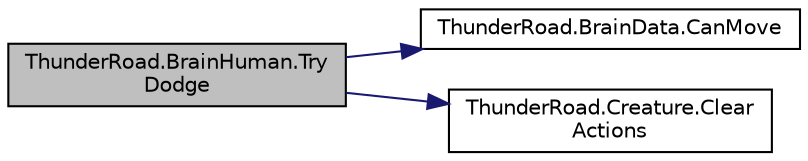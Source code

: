 digraph "ThunderRoad.BrainHuman.TryDodge"
{
 // LATEX_PDF_SIZE
  edge [fontname="Helvetica",fontsize="10",labelfontname="Helvetica",labelfontsize="10"];
  node [fontname="Helvetica",fontsize="10",shape=record];
  rankdir="LR";
  Node1 [label="ThunderRoad.BrainHuman.Try\lDodge",height=0.2,width=0.4,color="black", fillcolor="grey75", style="filled", fontcolor="black",tooltip="Tries the dodge."];
  Node1 -> Node2 [color="midnightblue",fontsize="10",style="solid",fontname="Helvetica"];
  Node2 [label="ThunderRoad.BrainData.CanMove",height=0.2,width=0.4,color="black", fillcolor="white", style="filled",URL="$class_thunder_road_1_1_brain_data.html#a5296469cda031212b6a8bb1a22e7eb04",tooltip="Determines whether this instance can move the specified position."];
  Node1 -> Node3 [color="midnightblue",fontsize="10",style="solid",fontname="Helvetica"];
  Node3 [label="ThunderRoad.Creature.Clear\lActions",height=0.2,width=0.4,color="black", fillcolor="white", style="filled",URL="$class_thunder_road_1_1_creature.html#ac74e26ed2f6e7c4480d62365e5b48c47",tooltip="Clears the actions."];
}
